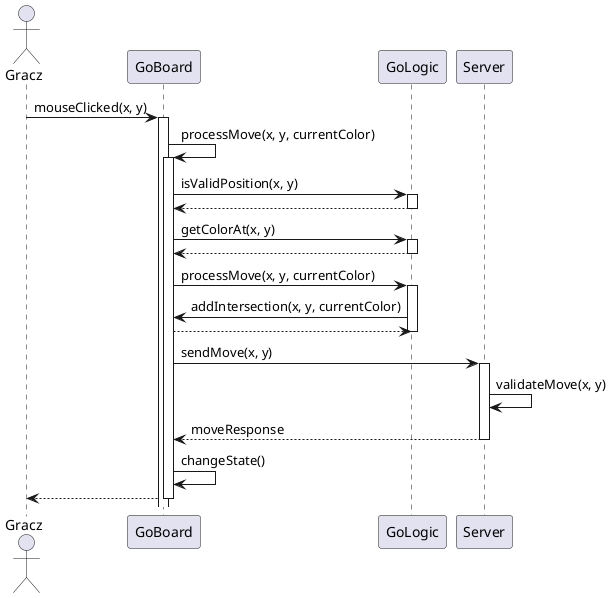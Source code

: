 @startuml
actor Gracz
participant "GoBoard" as Board
participant "GoLogic" as Logic
participant "Server" as Server

Gracz -> Board : mouseClicked(x, y)
activate Board

Board -> Board : processMove(x, y, currentColor)
activate Board

Board -> Logic : isValidPosition(x, y)
activate Logic
Logic --> Board
deactivate Logic

Board -> Logic : getColorAt(x, y)
activate Logic
Logic --> Board
deactivate Logic

Board -> Logic : processMove(x, y, currentColor)
activate Logic

Logic -> Board : addIntersection(x, y, currentColor)
Board --> Logic
deactivate Logic

Board -> Server : sendMove(x, y)
activate Server
Server -> Server : validateMove(x, y)
Server --> Board : moveResponse
deactivate Server

Board -> Board : changeState()
Board --> Gracz
deactivate Board
@enduml
